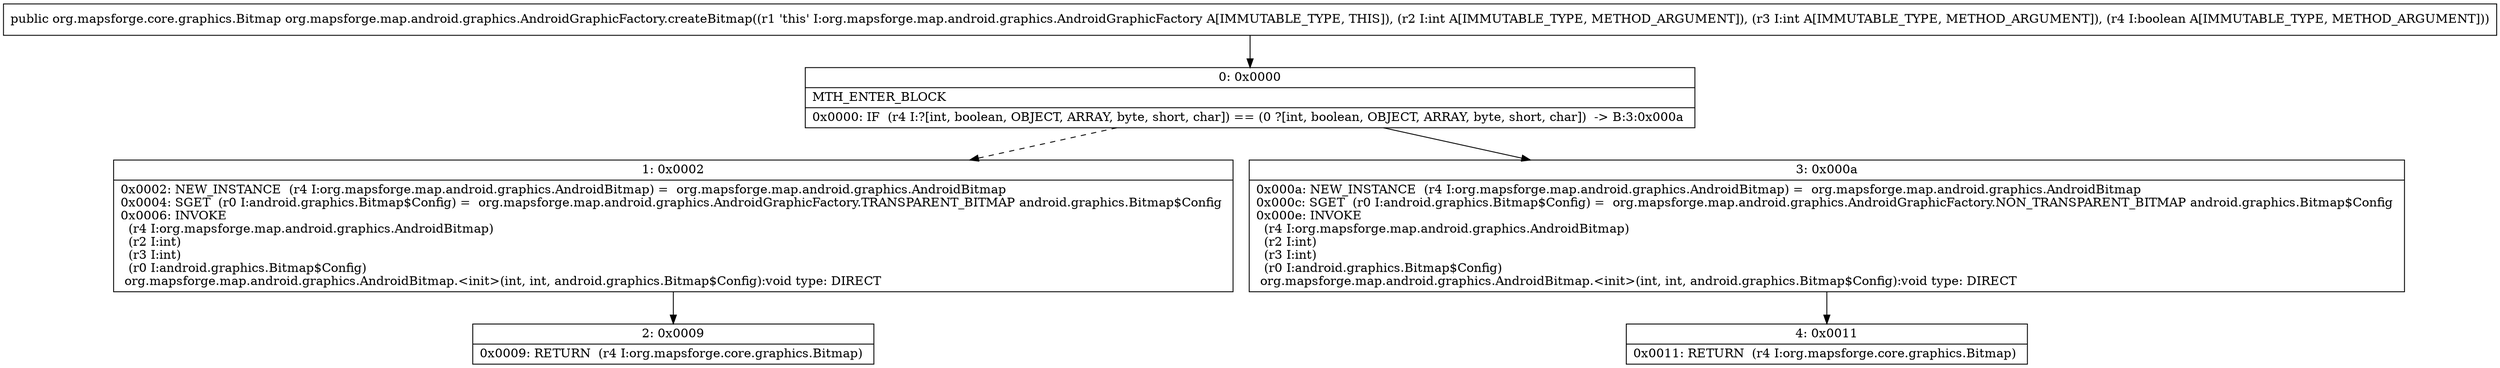 digraph "CFG fororg.mapsforge.map.android.graphics.AndroidGraphicFactory.createBitmap(IIZ)Lorg\/mapsforge\/core\/graphics\/Bitmap;" {
Node_0 [shape=record,label="{0\:\ 0x0000|MTH_ENTER_BLOCK\l|0x0000: IF  (r4 I:?[int, boolean, OBJECT, ARRAY, byte, short, char]) == (0 ?[int, boolean, OBJECT, ARRAY, byte, short, char])  \-\> B:3:0x000a \l}"];
Node_1 [shape=record,label="{1\:\ 0x0002|0x0002: NEW_INSTANCE  (r4 I:org.mapsforge.map.android.graphics.AndroidBitmap) =  org.mapsforge.map.android.graphics.AndroidBitmap \l0x0004: SGET  (r0 I:android.graphics.Bitmap$Config) =  org.mapsforge.map.android.graphics.AndroidGraphicFactory.TRANSPARENT_BITMAP android.graphics.Bitmap$Config \l0x0006: INVOKE  \l  (r4 I:org.mapsforge.map.android.graphics.AndroidBitmap)\l  (r2 I:int)\l  (r3 I:int)\l  (r0 I:android.graphics.Bitmap$Config)\l org.mapsforge.map.android.graphics.AndroidBitmap.\<init\>(int, int, android.graphics.Bitmap$Config):void type: DIRECT \l}"];
Node_2 [shape=record,label="{2\:\ 0x0009|0x0009: RETURN  (r4 I:org.mapsforge.core.graphics.Bitmap) \l}"];
Node_3 [shape=record,label="{3\:\ 0x000a|0x000a: NEW_INSTANCE  (r4 I:org.mapsforge.map.android.graphics.AndroidBitmap) =  org.mapsforge.map.android.graphics.AndroidBitmap \l0x000c: SGET  (r0 I:android.graphics.Bitmap$Config) =  org.mapsforge.map.android.graphics.AndroidGraphicFactory.NON_TRANSPARENT_BITMAP android.graphics.Bitmap$Config \l0x000e: INVOKE  \l  (r4 I:org.mapsforge.map.android.graphics.AndroidBitmap)\l  (r2 I:int)\l  (r3 I:int)\l  (r0 I:android.graphics.Bitmap$Config)\l org.mapsforge.map.android.graphics.AndroidBitmap.\<init\>(int, int, android.graphics.Bitmap$Config):void type: DIRECT \l}"];
Node_4 [shape=record,label="{4\:\ 0x0011|0x0011: RETURN  (r4 I:org.mapsforge.core.graphics.Bitmap) \l}"];
MethodNode[shape=record,label="{public org.mapsforge.core.graphics.Bitmap org.mapsforge.map.android.graphics.AndroidGraphicFactory.createBitmap((r1 'this' I:org.mapsforge.map.android.graphics.AndroidGraphicFactory A[IMMUTABLE_TYPE, THIS]), (r2 I:int A[IMMUTABLE_TYPE, METHOD_ARGUMENT]), (r3 I:int A[IMMUTABLE_TYPE, METHOD_ARGUMENT]), (r4 I:boolean A[IMMUTABLE_TYPE, METHOD_ARGUMENT])) }"];
MethodNode -> Node_0;
Node_0 -> Node_1[style=dashed];
Node_0 -> Node_3;
Node_1 -> Node_2;
Node_3 -> Node_4;
}

